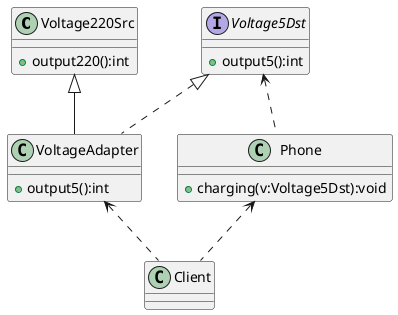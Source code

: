 @startuml

class Voltage220Src
interface Voltage5Dst
class VoltageAdapter
class Phone
class Client

Voltage220Src <|-- VoltageAdapter
Voltage5Dst <|.. VoltageAdapter

Voltage5Dst <.. Phone
Phone <.. Client
VoltageAdapter <.. Client

Voltage220Src : +output220():int
Voltage5Dst : +output5():int
VoltageAdapter : +output5():int

Phone : +charging(v:Voltage5Dst):void

@enduml